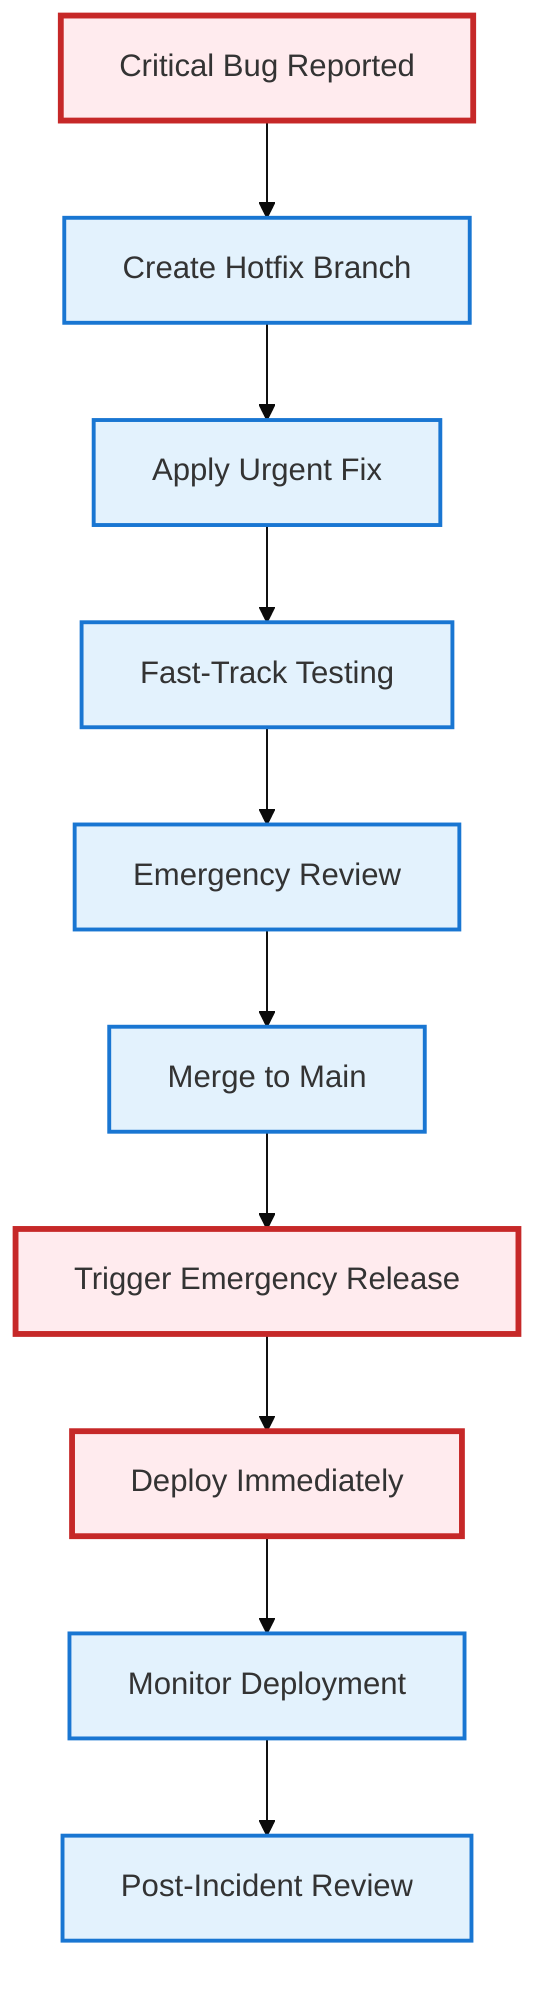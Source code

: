 ---
config:
  theme: base
  accessibility:
    enabled: true
    ariaDescribedBy: "hotfix-workflow-desc"
    ariaLabelledBy: "hotfix-workflow-title"
---

%%{init: {"accessibility": {"enabled": true, "ariaDescribedBy": "hotfix-workflow-desc", "ariaLabelledBy": "hotfix-workflow-title", "ariaDescription": "Hotfix deployment workflow flowchart showing emergency response process from critical bug reporting through hotfix branch creation, urgent fix application, fast-track testing, emergency review, deployment, monitoring, and post-incident review"}}}%%

flowchart TD
    A[Critical Bug Reported] --> B[Create Hotfix Branch]
    B --> C[Apply Urgent Fix]
    C --> D[Fast-Track Testing]
    D --> E[Emergency Review]
    E --> F[Merge to Main]
    F --> G[Trigger Emergency Release]
    G --> H[Deploy Immediately]
    H --> I[Monitor Deployment]
    I --> J[Post-Incident Review]

    classDef urgent fill:#ffebee,stroke:#c62828,stroke-width:3px
    classDef process fill:#e3f2fd,stroke:#1976d2,stroke-width:2px

    class A,G,H urgent
    class B,C,D,E,F,I,J process